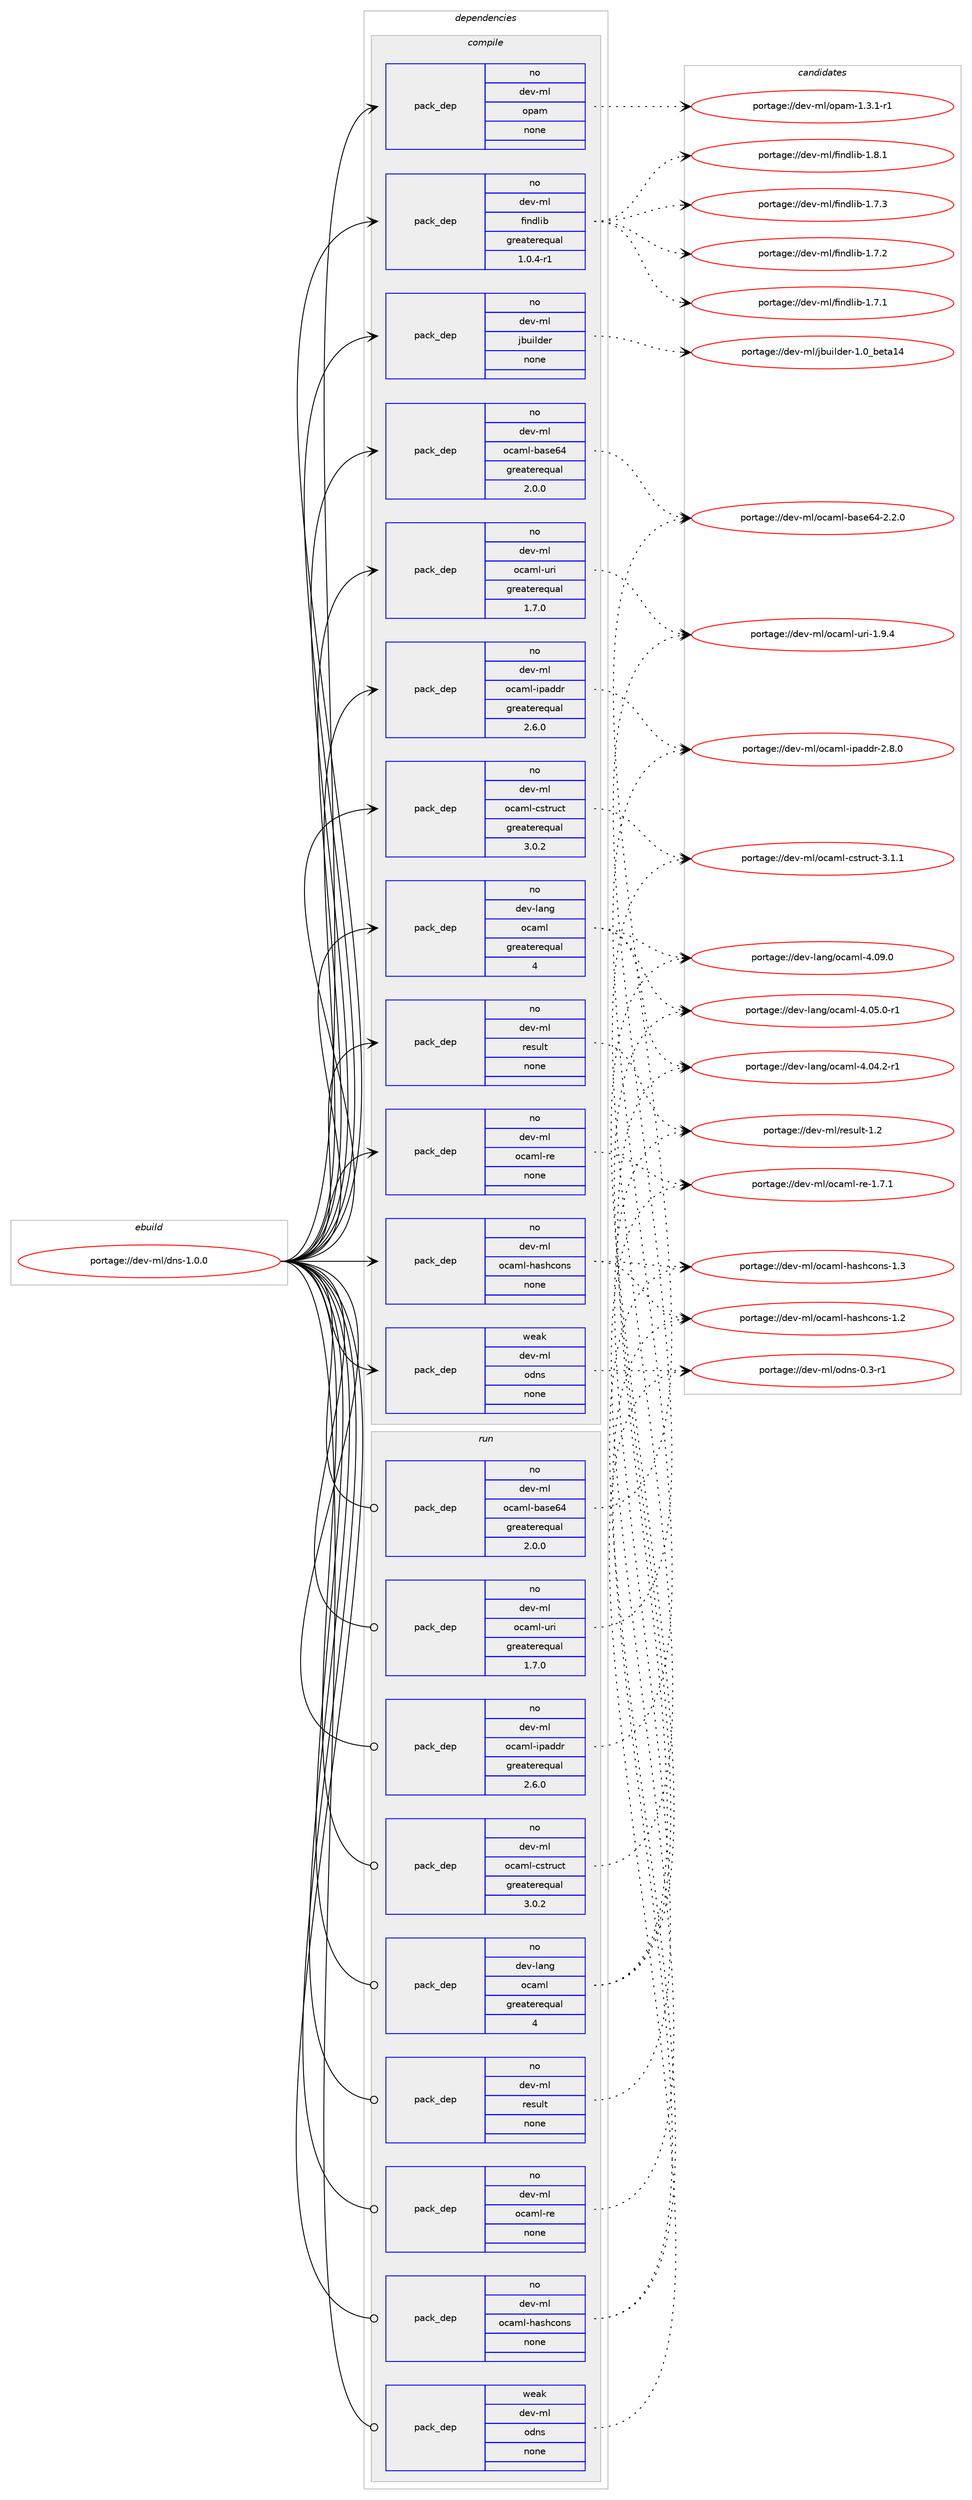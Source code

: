 digraph prolog {

# *************
# Graph options
# *************

newrank=true;
concentrate=true;
compound=true;
graph [rankdir=LR,fontname=Helvetica,fontsize=10,ranksep=1.5];#, ranksep=2.5, nodesep=0.2];
edge  [arrowhead=vee];
node  [fontname=Helvetica,fontsize=10];

# **********
# The ebuild
# **********

subgraph cluster_leftcol {
color=gray;
label=<<i>ebuild</i>>;
id [label="portage://dev-ml/dns-1.0.0", color=red, width=4, href="../dev-ml/dns-1.0.0.svg"];
}

# ****************
# The dependencies
# ****************

subgraph cluster_midcol {
color=gray;
label=<<i>dependencies</i>>;
subgraph cluster_compile {
fillcolor="#eeeeee";
style=filled;
label=<<i>compile</i>>;
subgraph pack375905 {
dependency504059 [label=<<TABLE BORDER="0" CELLBORDER="1" CELLSPACING="0" CELLPADDING="4" WIDTH="220"><TR><TD ROWSPAN="6" CELLPADDING="30">pack_dep</TD></TR><TR><TD WIDTH="110">no</TD></TR><TR><TD>dev-lang</TD></TR><TR><TD>ocaml</TD></TR><TR><TD>greaterequal</TD></TR><TR><TD>4</TD></TR></TABLE>>, shape=none, color=blue];
}
id:e -> dependency504059:w [weight=20,style="solid",arrowhead="vee"];
subgraph pack375906 {
dependency504060 [label=<<TABLE BORDER="0" CELLBORDER="1" CELLSPACING="0" CELLPADDING="4" WIDTH="220"><TR><TD ROWSPAN="6" CELLPADDING="30">pack_dep</TD></TR><TR><TD WIDTH="110">no</TD></TR><TR><TD>dev-ml</TD></TR><TR><TD>findlib</TD></TR><TR><TD>greaterequal</TD></TR><TR><TD>1.0.4-r1</TD></TR></TABLE>>, shape=none, color=blue];
}
id:e -> dependency504060:w [weight=20,style="solid",arrowhead="vee"];
subgraph pack375907 {
dependency504061 [label=<<TABLE BORDER="0" CELLBORDER="1" CELLSPACING="0" CELLPADDING="4" WIDTH="220"><TR><TD ROWSPAN="6" CELLPADDING="30">pack_dep</TD></TR><TR><TD WIDTH="110">no</TD></TR><TR><TD>dev-ml</TD></TR><TR><TD>jbuilder</TD></TR><TR><TD>none</TD></TR><TR><TD></TD></TR></TABLE>>, shape=none, color=blue];
}
id:e -> dependency504061:w [weight=20,style="solid",arrowhead="vee"];
subgraph pack375908 {
dependency504062 [label=<<TABLE BORDER="0" CELLBORDER="1" CELLSPACING="0" CELLPADDING="4" WIDTH="220"><TR><TD ROWSPAN="6" CELLPADDING="30">pack_dep</TD></TR><TR><TD WIDTH="110">no</TD></TR><TR><TD>dev-ml</TD></TR><TR><TD>ocaml-base64</TD></TR><TR><TD>greaterequal</TD></TR><TR><TD>2.0.0</TD></TR></TABLE>>, shape=none, color=blue];
}
id:e -> dependency504062:w [weight=20,style="solid",arrowhead="vee"];
subgraph pack375909 {
dependency504063 [label=<<TABLE BORDER="0" CELLBORDER="1" CELLSPACING="0" CELLPADDING="4" WIDTH="220"><TR><TD ROWSPAN="6" CELLPADDING="30">pack_dep</TD></TR><TR><TD WIDTH="110">no</TD></TR><TR><TD>dev-ml</TD></TR><TR><TD>ocaml-cstruct</TD></TR><TR><TD>greaterequal</TD></TR><TR><TD>3.0.2</TD></TR></TABLE>>, shape=none, color=blue];
}
id:e -> dependency504063:w [weight=20,style="solid",arrowhead="vee"];
subgraph pack375910 {
dependency504064 [label=<<TABLE BORDER="0" CELLBORDER="1" CELLSPACING="0" CELLPADDING="4" WIDTH="220"><TR><TD ROWSPAN="6" CELLPADDING="30">pack_dep</TD></TR><TR><TD WIDTH="110">no</TD></TR><TR><TD>dev-ml</TD></TR><TR><TD>ocaml-hashcons</TD></TR><TR><TD>none</TD></TR><TR><TD></TD></TR></TABLE>>, shape=none, color=blue];
}
id:e -> dependency504064:w [weight=20,style="solid",arrowhead="vee"];
subgraph pack375911 {
dependency504065 [label=<<TABLE BORDER="0" CELLBORDER="1" CELLSPACING="0" CELLPADDING="4" WIDTH="220"><TR><TD ROWSPAN="6" CELLPADDING="30">pack_dep</TD></TR><TR><TD WIDTH="110">no</TD></TR><TR><TD>dev-ml</TD></TR><TR><TD>ocaml-ipaddr</TD></TR><TR><TD>greaterequal</TD></TR><TR><TD>2.6.0</TD></TR></TABLE>>, shape=none, color=blue];
}
id:e -> dependency504065:w [weight=20,style="solid",arrowhead="vee"];
subgraph pack375912 {
dependency504066 [label=<<TABLE BORDER="0" CELLBORDER="1" CELLSPACING="0" CELLPADDING="4" WIDTH="220"><TR><TD ROWSPAN="6" CELLPADDING="30">pack_dep</TD></TR><TR><TD WIDTH="110">no</TD></TR><TR><TD>dev-ml</TD></TR><TR><TD>ocaml-re</TD></TR><TR><TD>none</TD></TR><TR><TD></TD></TR></TABLE>>, shape=none, color=blue];
}
id:e -> dependency504066:w [weight=20,style="solid",arrowhead="vee"];
subgraph pack375913 {
dependency504067 [label=<<TABLE BORDER="0" CELLBORDER="1" CELLSPACING="0" CELLPADDING="4" WIDTH="220"><TR><TD ROWSPAN="6" CELLPADDING="30">pack_dep</TD></TR><TR><TD WIDTH="110">no</TD></TR><TR><TD>dev-ml</TD></TR><TR><TD>ocaml-uri</TD></TR><TR><TD>greaterequal</TD></TR><TR><TD>1.7.0</TD></TR></TABLE>>, shape=none, color=blue];
}
id:e -> dependency504067:w [weight=20,style="solid",arrowhead="vee"];
subgraph pack375914 {
dependency504068 [label=<<TABLE BORDER="0" CELLBORDER="1" CELLSPACING="0" CELLPADDING="4" WIDTH="220"><TR><TD ROWSPAN="6" CELLPADDING="30">pack_dep</TD></TR><TR><TD WIDTH="110">no</TD></TR><TR><TD>dev-ml</TD></TR><TR><TD>opam</TD></TR><TR><TD>none</TD></TR><TR><TD></TD></TR></TABLE>>, shape=none, color=blue];
}
id:e -> dependency504068:w [weight=20,style="solid",arrowhead="vee"];
subgraph pack375915 {
dependency504069 [label=<<TABLE BORDER="0" CELLBORDER="1" CELLSPACING="0" CELLPADDING="4" WIDTH="220"><TR><TD ROWSPAN="6" CELLPADDING="30">pack_dep</TD></TR><TR><TD WIDTH="110">no</TD></TR><TR><TD>dev-ml</TD></TR><TR><TD>result</TD></TR><TR><TD>none</TD></TR><TR><TD></TD></TR></TABLE>>, shape=none, color=blue];
}
id:e -> dependency504069:w [weight=20,style="solid",arrowhead="vee"];
subgraph pack375916 {
dependency504070 [label=<<TABLE BORDER="0" CELLBORDER="1" CELLSPACING="0" CELLPADDING="4" WIDTH="220"><TR><TD ROWSPAN="6" CELLPADDING="30">pack_dep</TD></TR><TR><TD WIDTH="110">weak</TD></TR><TR><TD>dev-ml</TD></TR><TR><TD>odns</TD></TR><TR><TD>none</TD></TR><TR><TD></TD></TR></TABLE>>, shape=none, color=blue];
}
id:e -> dependency504070:w [weight=20,style="solid",arrowhead="vee"];
}
subgraph cluster_compileandrun {
fillcolor="#eeeeee";
style=filled;
label=<<i>compile and run</i>>;
}
subgraph cluster_run {
fillcolor="#eeeeee";
style=filled;
label=<<i>run</i>>;
subgraph pack375917 {
dependency504071 [label=<<TABLE BORDER="0" CELLBORDER="1" CELLSPACING="0" CELLPADDING="4" WIDTH="220"><TR><TD ROWSPAN="6" CELLPADDING="30">pack_dep</TD></TR><TR><TD WIDTH="110">no</TD></TR><TR><TD>dev-lang</TD></TR><TR><TD>ocaml</TD></TR><TR><TD>greaterequal</TD></TR><TR><TD>4</TD></TR></TABLE>>, shape=none, color=blue];
}
id:e -> dependency504071:w [weight=20,style="solid",arrowhead="odot"];
subgraph pack375918 {
dependency504072 [label=<<TABLE BORDER="0" CELLBORDER="1" CELLSPACING="0" CELLPADDING="4" WIDTH="220"><TR><TD ROWSPAN="6" CELLPADDING="30">pack_dep</TD></TR><TR><TD WIDTH="110">no</TD></TR><TR><TD>dev-ml</TD></TR><TR><TD>ocaml-base64</TD></TR><TR><TD>greaterequal</TD></TR><TR><TD>2.0.0</TD></TR></TABLE>>, shape=none, color=blue];
}
id:e -> dependency504072:w [weight=20,style="solid",arrowhead="odot"];
subgraph pack375919 {
dependency504073 [label=<<TABLE BORDER="0" CELLBORDER="1" CELLSPACING="0" CELLPADDING="4" WIDTH="220"><TR><TD ROWSPAN="6" CELLPADDING="30">pack_dep</TD></TR><TR><TD WIDTH="110">no</TD></TR><TR><TD>dev-ml</TD></TR><TR><TD>ocaml-cstruct</TD></TR><TR><TD>greaterequal</TD></TR><TR><TD>3.0.2</TD></TR></TABLE>>, shape=none, color=blue];
}
id:e -> dependency504073:w [weight=20,style="solid",arrowhead="odot"];
subgraph pack375920 {
dependency504074 [label=<<TABLE BORDER="0" CELLBORDER="1" CELLSPACING="0" CELLPADDING="4" WIDTH="220"><TR><TD ROWSPAN="6" CELLPADDING="30">pack_dep</TD></TR><TR><TD WIDTH="110">no</TD></TR><TR><TD>dev-ml</TD></TR><TR><TD>ocaml-hashcons</TD></TR><TR><TD>none</TD></TR><TR><TD></TD></TR></TABLE>>, shape=none, color=blue];
}
id:e -> dependency504074:w [weight=20,style="solid",arrowhead="odot"];
subgraph pack375921 {
dependency504075 [label=<<TABLE BORDER="0" CELLBORDER="1" CELLSPACING="0" CELLPADDING="4" WIDTH="220"><TR><TD ROWSPAN="6" CELLPADDING="30">pack_dep</TD></TR><TR><TD WIDTH="110">no</TD></TR><TR><TD>dev-ml</TD></TR><TR><TD>ocaml-ipaddr</TD></TR><TR><TD>greaterequal</TD></TR><TR><TD>2.6.0</TD></TR></TABLE>>, shape=none, color=blue];
}
id:e -> dependency504075:w [weight=20,style="solid",arrowhead="odot"];
subgraph pack375922 {
dependency504076 [label=<<TABLE BORDER="0" CELLBORDER="1" CELLSPACING="0" CELLPADDING="4" WIDTH="220"><TR><TD ROWSPAN="6" CELLPADDING="30">pack_dep</TD></TR><TR><TD WIDTH="110">no</TD></TR><TR><TD>dev-ml</TD></TR><TR><TD>ocaml-re</TD></TR><TR><TD>none</TD></TR><TR><TD></TD></TR></TABLE>>, shape=none, color=blue];
}
id:e -> dependency504076:w [weight=20,style="solid",arrowhead="odot"];
subgraph pack375923 {
dependency504077 [label=<<TABLE BORDER="0" CELLBORDER="1" CELLSPACING="0" CELLPADDING="4" WIDTH="220"><TR><TD ROWSPAN="6" CELLPADDING="30">pack_dep</TD></TR><TR><TD WIDTH="110">no</TD></TR><TR><TD>dev-ml</TD></TR><TR><TD>ocaml-uri</TD></TR><TR><TD>greaterequal</TD></TR><TR><TD>1.7.0</TD></TR></TABLE>>, shape=none, color=blue];
}
id:e -> dependency504077:w [weight=20,style="solid",arrowhead="odot"];
subgraph pack375924 {
dependency504078 [label=<<TABLE BORDER="0" CELLBORDER="1" CELLSPACING="0" CELLPADDING="4" WIDTH="220"><TR><TD ROWSPAN="6" CELLPADDING="30">pack_dep</TD></TR><TR><TD WIDTH="110">no</TD></TR><TR><TD>dev-ml</TD></TR><TR><TD>result</TD></TR><TR><TD>none</TD></TR><TR><TD></TD></TR></TABLE>>, shape=none, color=blue];
}
id:e -> dependency504078:w [weight=20,style="solid",arrowhead="odot"];
subgraph pack375925 {
dependency504079 [label=<<TABLE BORDER="0" CELLBORDER="1" CELLSPACING="0" CELLPADDING="4" WIDTH="220"><TR><TD ROWSPAN="6" CELLPADDING="30">pack_dep</TD></TR><TR><TD WIDTH="110">weak</TD></TR><TR><TD>dev-ml</TD></TR><TR><TD>odns</TD></TR><TR><TD>none</TD></TR><TR><TD></TD></TR></TABLE>>, shape=none, color=blue];
}
id:e -> dependency504079:w [weight=20,style="solid",arrowhead="odot"];
}
}

# **************
# The candidates
# **************

subgraph cluster_choices {
rank=same;
color=gray;
label=<<i>candidates</i>>;

subgraph choice375905 {
color=black;
nodesep=1;
choice100101118451089711010347111999710910845524648574648 [label="portage://dev-lang/ocaml-4.09.0", color=red, width=4,href="../dev-lang/ocaml-4.09.0.svg"];
choice1001011184510897110103471119997109108455246485346484511449 [label="portage://dev-lang/ocaml-4.05.0-r1", color=red, width=4,href="../dev-lang/ocaml-4.05.0-r1.svg"];
choice1001011184510897110103471119997109108455246485246504511449 [label="portage://dev-lang/ocaml-4.04.2-r1", color=red, width=4,href="../dev-lang/ocaml-4.04.2-r1.svg"];
dependency504059:e -> choice100101118451089711010347111999710910845524648574648:w [style=dotted,weight="100"];
dependency504059:e -> choice1001011184510897110103471119997109108455246485346484511449:w [style=dotted,weight="100"];
dependency504059:e -> choice1001011184510897110103471119997109108455246485246504511449:w [style=dotted,weight="100"];
}
subgraph choice375906 {
color=black;
nodesep=1;
choice100101118451091084710210511010010810598454946564649 [label="portage://dev-ml/findlib-1.8.1", color=red, width=4,href="../dev-ml/findlib-1.8.1.svg"];
choice100101118451091084710210511010010810598454946554651 [label="portage://dev-ml/findlib-1.7.3", color=red, width=4,href="../dev-ml/findlib-1.7.3.svg"];
choice100101118451091084710210511010010810598454946554650 [label="portage://dev-ml/findlib-1.7.2", color=red, width=4,href="../dev-ml/findlib-1.7.2.svg"];
choice100101118451091084710210511010010810598454946554649 [label="portage://dev-ml/findlib-1.7.1", color=red, width=4,href="../dev-ml/findlib-1.7.1.svg"];
dependency504060:e -> choice100101118451091084710210511010010810598454946564649:w [style=dotted,weight="100"];
dependency504060:e -> choice100101118451091084710210511010010810598454946554651:w [style=dotted,weight="100"];
dependency504060:e -> choice100101118451091084710210511010010810598454946554650:w [style=dotted,weight="100"];
dependency504060:e -> choice100101118451091084710210511010010810598454946554649:w [style=dotted,weight="100"];
}
subgraph choice375907 {
color=black;
nodesep=1;
choice100101118451091084710698117105108100101114454946489598101116974952 [label="portage://dev-ml/jbuilder-1.0_beta14", color=red, width=4,href="../dev-ml/jbuilder-1.0_beta14.svg"];
dependency504061:e -> choice100101118451091084710698117105108100101114454946489598101116974952:w [style=dotted,weight="100"];
}
subgraph choice375908 {
color=black;
nodesep=1;
choice100101118451091084711199971091084598971151015452455046504648 [label="portage://dev-ml/ocaml-base64-2.2.0", color=red, width=4,href="../dev-ml/ocaml-base64-2.2.0.svg"];
dependency504062:e -> choice100101118451091084711199971091084598971151015452455046504648:w [style=dotted,weight="100"];
}
subgraph choice375909 {
color=black;
nodesep=1;
choice10010111845109108471119997109108459911511611411799116455146494649 [label="portage://dev-ml/ocaml-cstruct-3.1.1", color=red, width=4,href="../dev-ml/ocaml-cstruct-3.1.1.svg"];
dependency504063:e -> choice10010111845109108471119997109108459911511611411799116455146494649:w [style=dotted,weight="100"];
}
subgraph choice375910 {
color=black;
nodesep=1;
choice1001011184510910847111999710910845104971151049911111011545494651 [label="portage://dev-ml/ocaml-hashcons-1.3", color=red, width=4,href="../dev-ml/ocaml-hashcons-1.3.svg"];
choice1001011184510910847111999710910845104971151049911111011545494650 [label="portage://dev-ml/ocaml-hashcons-1.2", color=red, width=4,href="../dev-ml/ocaml-hashcons-1.2.svg"];
dependency504064:e -> choice1001011184510910847111999710910845104971151049911111011545494651:w [style=dotted,weight="100"];
dependency504064:e -> choice1001011184510910847111999710910845104971151049911111011545494650:w [style=dotted,weight="100"];
}
subgraph choice375911 {
color=black;
nodesep=1;
choice100101118451091084711199971091084510511297100100114455046564648 [label="portage://dev-ml/ocaml-ipaddr-2.8.0", color=red, width=4,href="../dev-ml/ocaml-ipaddr-2.8.0.svg"];
dependency504065:e -> choice100101118451091084711199971091084510511297100100114455046564648:w [style=dotted,weight="100"];
}
subgraph choice375912 {
color=black;
nodesep=1;
choice1001011184510910847111999710910845114101454946554649 [label="portage://dev-ml/ocaml-re-1.7.1", color=red, width=4,href="../dev-ml/ocaml-re-1.7.1.svg"];
dependency504066:e -> choice1001011184510910847111999710910845114101454946554649:w [style=dotted,weight="100"];
}
subgraph choice375913 {
color=black;
nodesep=1;
choice1001011184510910847111999710910845117114105454946574652 [label="portage://dev-ml/ocaml-uri-1.9.4", color=red, width=4,href="../dev-ml/ocaml-uri-1.9.4.svg"];
dependency504067:e -> choice1001011184510910847111999710910845117114105454946574652:w [style=dotted,weight="100"];
}
subgraph choice375914 {
color=black;
nodesep=1;
choice1001011184510910847111112971094549465146494511449 [label="portage://dev-ml/opam-1.3.1-r1", color=red, width=4,href="../dev-ml/opam-1.3.1-r1.svg"];
dependency504068:e -> choice1001011184510910847111112971094549465146494511449:w [style=dotted,weight="100"];
}
subgraph choice375915 {
color=black;
nodesep=1;
choice100101118451091084711410111511710811645494650 [label="portage://dev-ml/result-1.2", color=red, width=4,href="../dev-ml/result-1.2.svg"];
dependency504069:e -> choice100101118451091084711410111511710811645494650:w [style=dotted,weight="100"];
}
subgraph choice375916 {
color=black;
nodesep=1;
choice1001011184510910847111100110115454846514511449 [label="portage://dev-ml/odns-0.3-r1", color=red, width=4,href="../dev-ml/odns-0.3-r1.svg"];
dependency504070:e -> choice1001011184510910847111100110115454846514511449:w [style=dotted,weight="100"];
}
subgraph choice375917 {
color=black;
nodesep=1;
choice100101118451089711010347111999710910845524648574648 [label="portage://dev-lang/ocaml-4.09.0", color=red, width=4,href="../dev-lang/ocaml-4.09.0.svg"];
choice1001011184510897110103471119997109108455246485346484511449 [label="portage://dev-lang/ocaml-4.05.0-r1", color=red, width=4,href="../dev-lang/ocaml-4.05.0-r1.svg"];
choice1001011184510897110103471119997109108455246485246504511449 [label="portage://dev-lang/ocaml-4.04.2-r1", color=red, width=4,href="../dev-lang/ocaml-4.04.2-r1.svg"];
dependency504071:e -> choice100101118451089711010347111999710910845524648574648:w [style=dotted,weight="100"];
dependency504071:e -> choice1001011184510897110103471119997109108455246485346484511449:w [style=dotted,weight="100"];
dependency504071:e -> choice1001011184510897110103471119997109108455246485246504511449:w [style=dotted,weight="100"];
}
subgraph choice375918 {
color=black;
nodesep=1;
choice100101118451091084711199971091084598971151015452455046504648 [label="portage://dev-ml/ocaml-base64-2.2.0", color=red, width=4,href="../dev-ml/ocaml-base64-2.2.0.svg"];
dependency504072:e -> choice100101118451091084711199971091084598971151015452455046504648:w [style=dotted,weight="100"];
}
subgraph choice375919 {
color=black;
nodesep=1;
choice10010111845109108471119997109108459911511611411799116455146494649 [label="portage://dev-ml/ocaml-cstruct-3.1.1", color=red, width=4,href="../dev-ml/ocaml-cstruct-3.1.1.svg"];
dependency504073:e -> choice10010111845109108471119997109108459911511611411799116455146494649:w [style=dotted,weight="100"];
}
subgraph choice375920 {
color=black;
nodesep=1;
choice1001011184510910847111999710910845104971151049911111011545494651 [label="portage://dev-ml/ocaml-hashcons-1.3", color=red, width=4,href="../dev-ml/ocaml-hashcons-1.3.svg"];
choice1001011184510910847111999710910845104971151049911111011545494650 [label="portage://dev-ml/ocaml-hashcons-1.2", color=red, width=4,href="../dev-ml/ocaml-hashcons-1.2.svg"];
dependency504074:e -> choice1001011184510910847111999710910845104971151049911111011545494651:w [style=dotted,weight="100"];
dependency504074:e -> choice1001011184510910847111999710910845104971151049911111011545494650:w [style=dotted,weight="100"];
}
subgraph choice375921 {
color=black;
nodesep=1;
choice100101118451091084711199971091084510511297100100114455046564648 [label="portage://dev-ml/ocaml-ipaddr-2.8.0", color=red, width=4,href="../dev-ml/ocaml-ipaddr-2.8.0.svg"];
dependency504075:e -> choice100101118451091084711199971091084510511297100100114455046564648:w [style=dotted,weight="100"];
}
subgraph choice375922 {
color=black;
nodesep=1;
choice1001011184510910847111999710910845114101454946554649 [label="portage://dev-ml/ocaml-re-1.7.1", color=red, width=4,href="../dev-ml/ocaml-re-1.7.1.svg"];
dependency504076:e -> choice1001011184510910847111999710910845114101454946554649:w [style=dotted,weight="100"];
}
subgraph choice375923 {
color=black;
nodesep=1;
choice1001011184510910847111999710910845117114105454946574652 [label="portage://dev-ml/ocaml-uri-1.9.4", color=red, width=4,href="../dev-ml/ocaml-uri-1.9.4.svg"];
dependency504077:e -> choice1001011184510910847111999710910845117114105454946574652:w [style=dotted,weight="100"];
}
subgraph choice375924 {
color=black;
nodesep=1;
choice100101118451091084711410111511710811645494650 [label="portage://dev-ml/result-1.2", color=red, width=4,href="../dev-ml/result-1.2.svg"];
dependency504078:e -> choice100101118451091084711410111511710811645494650:w [style=dotted,weight="100"];
}
subgraph choice375925 {
color=black;
nodesep=1;
choice1001011184510910847111100110115454846514511449 [label="portage://dev-ml/odns-0.3-r1", color=red, width=4,href="../dev-ml/odns-0.3-r1.svg"];
dependency504079:e -> choice1001011184510910847111100110115454846514511449:w [style=dotted,weight="100"];
}
}

}
